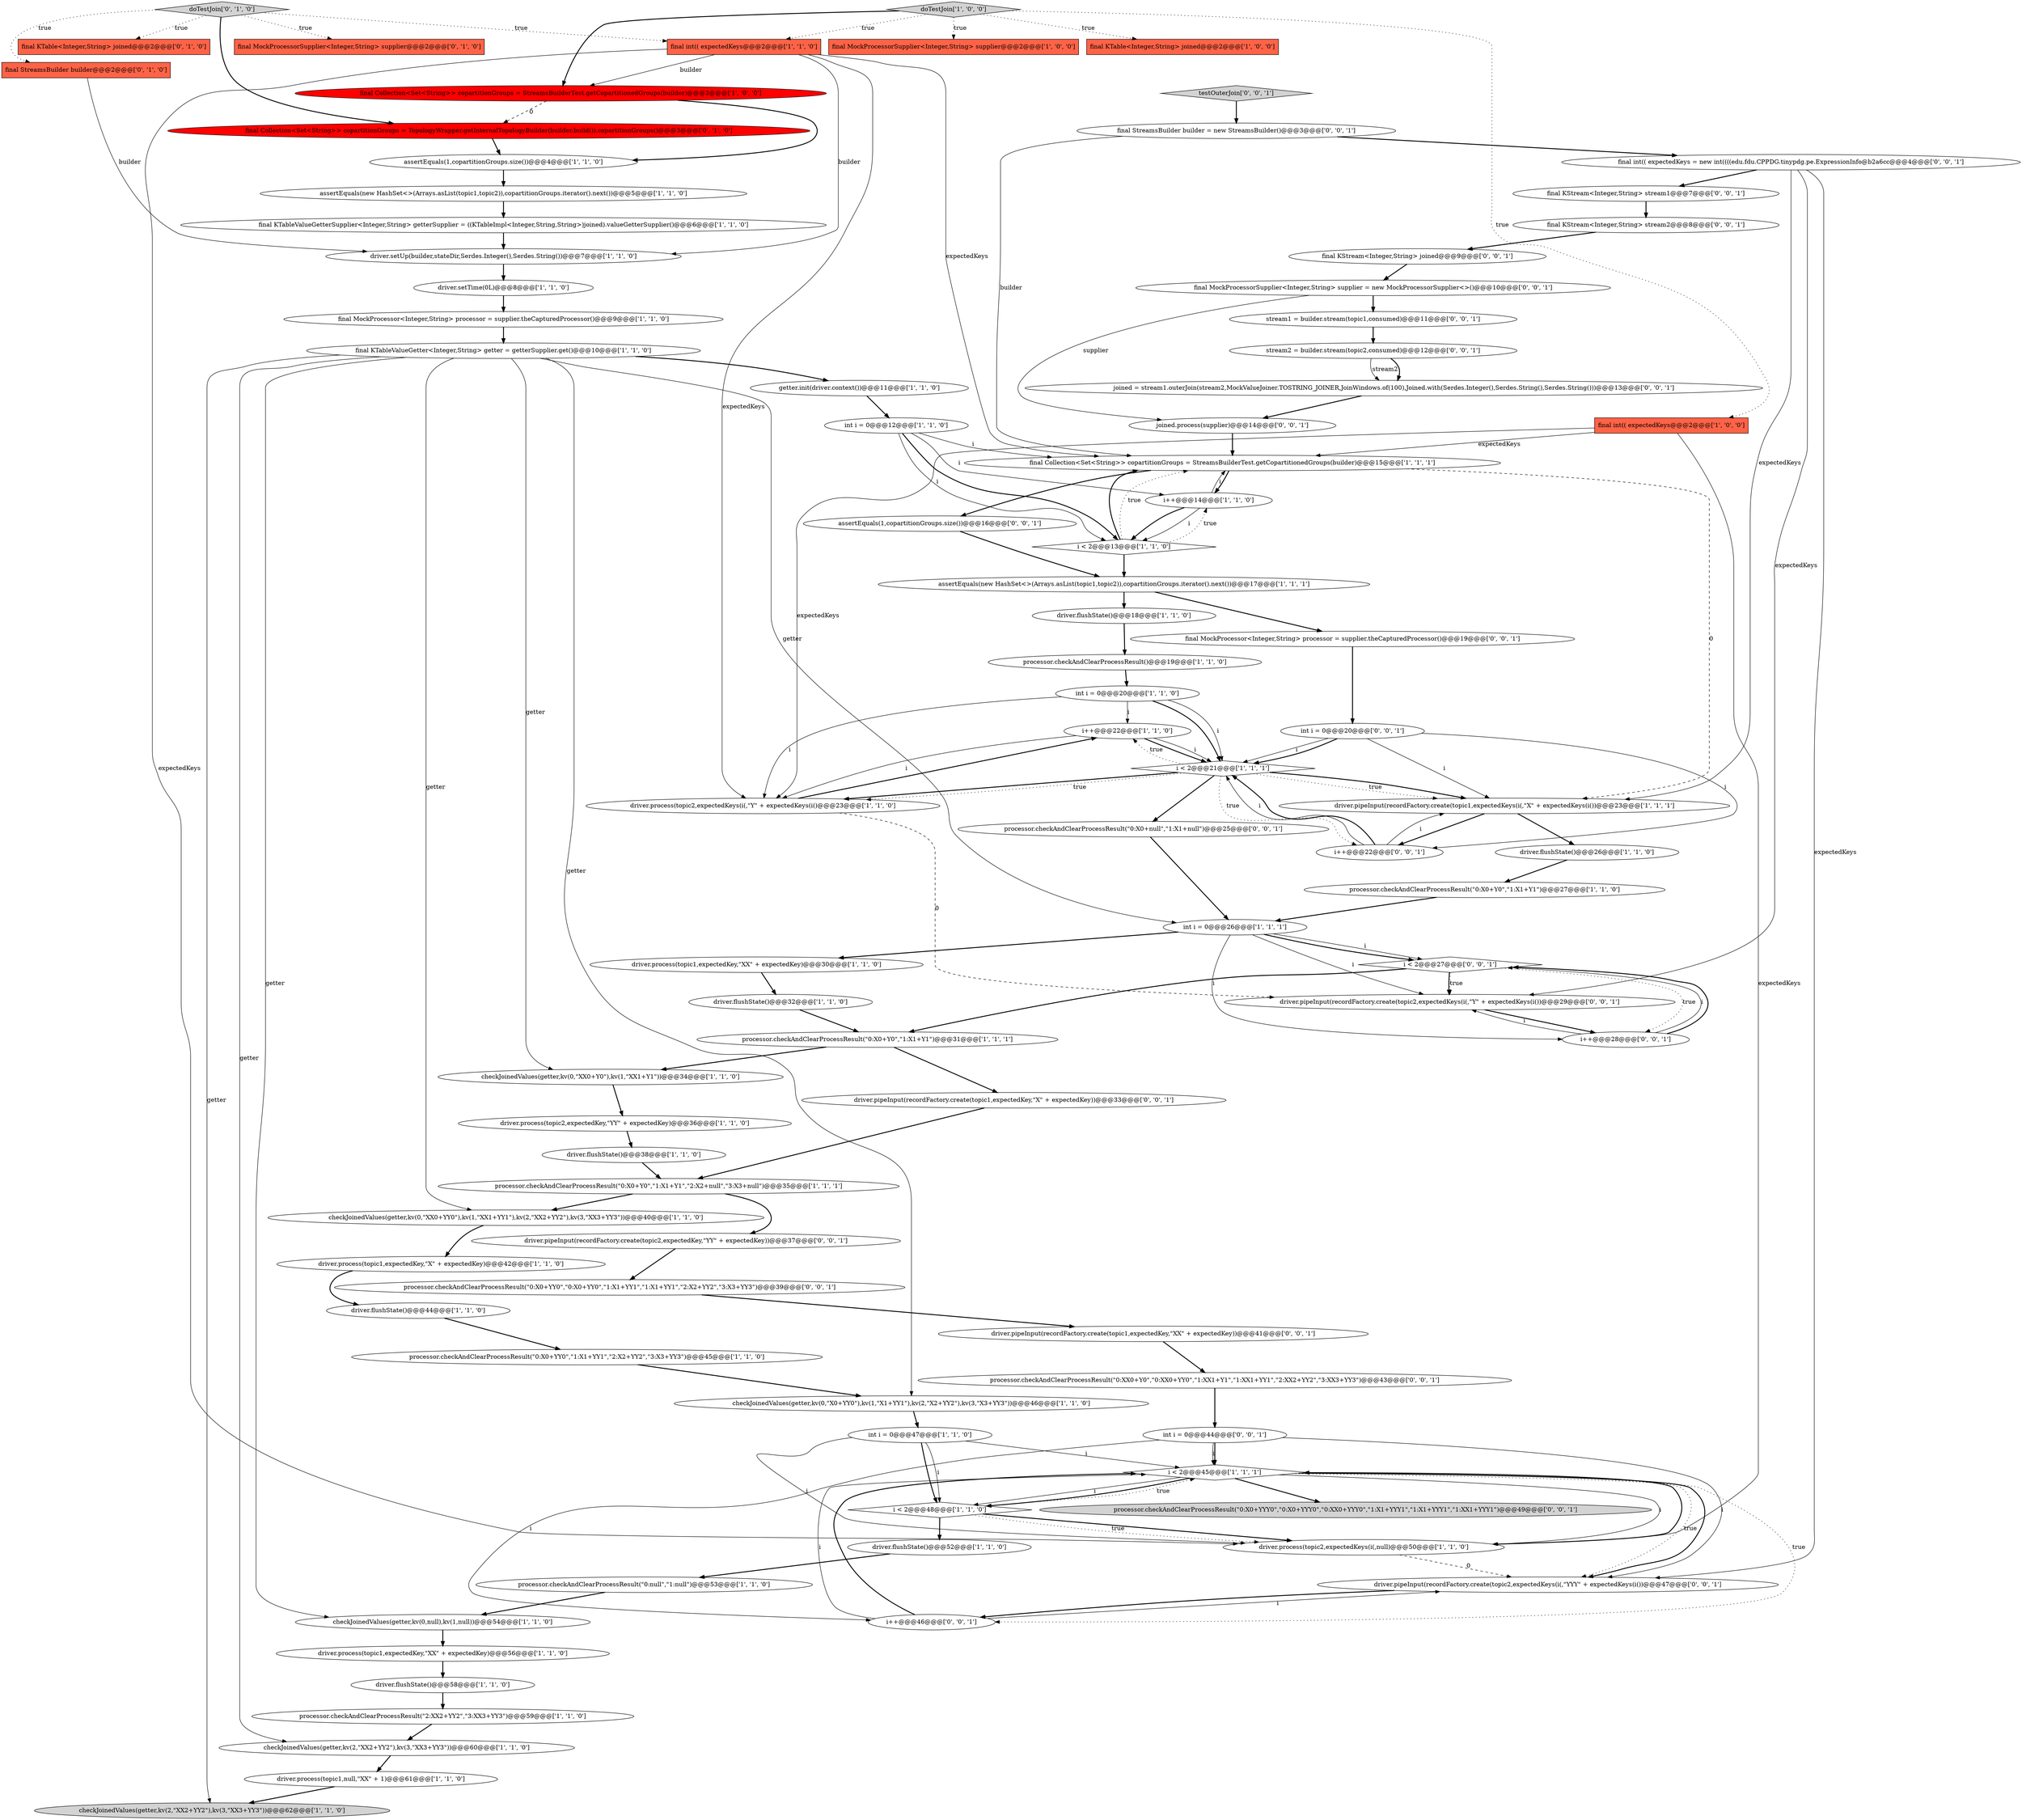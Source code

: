 digraph {
19 [style = filled, label = "i < 2@@@45@@@['1', '1', '1']", fillcolor = white, shape = diamond image = "AAA0AAABBB1BBB"];
42 [style = filled, label = "driver.flushState()@@@38@@@['1', '1', '0']", fillcolor = white, shape = ellipse image = "AAA0AAABBB1BBB"];
53 [style = filled, label = "driver.process(topic2,expectedKeys(i(,null)@@@50@@@['1', '1', '0']", fillcolor = white, shape = ellipse image = "AAA0AAABBB1BBB"];
82 [style = filled, label = "final KStream<Integer,String> stream2@@@8@@@['0', '0', '1']", fillcolor = white, shape = ellipse image = "AAA0AAABBB3BBB"];
77 [style = filled, label = "processor.checkAndClearProcessResult(\"0:X0+YYY0\",\"0:X0+YYY0\",\"0:XX0+YYY0\",\"1:X1+YYY1\",\"1:X1+YYY1\",\"1:XX1+YYY1\")@@@49@@@['0', '0', '1']", fillcolor = lightgray, shape = ellipse image = "AAA0AAABBB3BBB"];
32 [style = filled, label = "final Collection<Set<String>> copartitionGroups = StreamsBuilderTest.getCopartitionedGroups(builder)@@@15@@@['1', '1', '1']", fillcolor = white, shape = ellipse image = "AAA0AAABBB1BBB"];
58 [style = filled, label = "final StreamsBuilder builder@@@2@@@['0', '1', '0']", fillcolor = tomato, shape = box image = "AAA0AAABBB2BBB"];
7 [style = filled, label = "final int(( expectedKeys@@@2@@@['1', '0', '0']", fillcolor = tomato, shape = box image = "AAA0AAABBB1BBB"];
10 [style = filled, label = "driver.setTime(0L)@@@8@@@['1', '1', '0']", fillcolor = white, shape = ellipse image = "AAA0AAABBB1BBB"];
79 [style = filled, label = "i < 2@@@27@@@['0', '0', '1']", fillcolor = white, shape = diamond image = "AAA0AAABBB3BBB"];
24 [style = filled, label = "driver.process(topic1,null,\"XX\" + 1)@@@61@@@['1', '1', '0']", fillcolor = white, shape = ellipse image = "AAA0AAABBB1BBB"];
45 [style = filled, label = "driver.flushState()@@@58@@@['1', '1', '0']", fillcolor = white, shape = ellipse image = "AAA0AAABBB1BBB"];
5 [style = filled, label = "assertEquals(1,copartitionGroups.size())@@@4@@@['1', '1', '0']", fillcolor = white, shape = ellipse image = "AAA0AAABBB1BBB"];
76 [style = filled, label = "final int(( expectedKeys = new int((((edu.fdu.CPPDG.tinypdg.pe.ExpressionInfo@b2a6cc@@@4@@@['0', '0', '1']", fillcolor = white, shape = ellipse image = "AAA0AAABBB3BBB"];
28 [style = filled, label = "processor.checkAndClearProcessResult(\"0:X0+Y0\",\"1:X1+Y1\",\"2:X2+null\",\"3:X3+null\")@@@35@@@['1', '1', '1']", fillcolor = white, shape = ellipse image = "AAA0AAABBB1BBB"];
86 [style = filled, label = "driver.pipeInput(recordFactory.create(topic1,expectedKey,\"XX\" + expectedKey))@@@41@@@['0', '0', '1']", fillcolor = white, shape = ellipse image = "AAA0AAABBB3BBB"];
4 [style = filled, label = "processor.checkAndClearProcessResult(\"2:XX2+YY2\",\"3:XX3+YY3\")@@@59@@@['1', '1', '0']", fillcolor = white, shape = ellipse image = "AAA0AAABBB1BBB"];
23 [style = filled, label = "checkJoinedValues(getter,kv(0,null),kv(1,null))@@@54@@@['1', '1', '0']", fillcolor = white, shape = ellipse image = "AAA0AAABBB1BBB"];
40 [style = filled, label = "int i = 0@@@12@@@['1', '1', '0']", fillcolor = white, shape = ellipse image = "AAA0AAABBB1BBB"];
22 [style = filled, label = "int i = 0@@@26@@@['1', '1', '1']", fillcolor = white, shape = ellipse image = "AAA0AAABBB1BBB"];
83 [style = filled, label = "final KStream<Integer,String> joined@@@9@@@['0', '0', '1']", fillcolor = white, shape = ellipse image = "AAA0AAABBB3BBB"];
52 [style = filled, label = "i++@@@22@@@['1', '1', '0']", fillcolor = white, shape = ellipse image = "AAA0AAABBB1BBB"];
59 [style = filled, label = "driver.pipeInput(recordFactory.create(topic2,expectedKeys(i(,\"Y\" + expectedKeys(i())@@@29@@@['0', '0', '1']", fillcolor = white, shape = ellipse image = "AAA0AAABBB3BBB"];
46 [style = filled, label = "driver.process(topic1,expectedKey,\"X\" + expectedKey)@@@42@@@['1', '1', '0']", fillcolor = white, shape = ellipse image = "AAA0AAABBB1BBB"];
57 [style = filled, label = "final Collection<Set<String>> copartitionGroups = TopologyWrapper.getInternalTopologyBuilder(builder.build()).copartitionGroups()@@@3@@@['0', '1', '0']", fillcolor = red, shape = ellipse image = "AAA1AAABBB2BBB"];
35 [style = filled, label = "processor.checkAndClearProcessResult(\"0:X0+Y0\",\"1:X1+Y1\")@@@31@@@['1', '1', '1']", fillcolor = white, shape = ellipse image = "AAA0AAABBB1BBB"];
17 [style = filled, label = "final int(( expectedKeys@@@2@@@['1', '1', '0']", fillcolor = tomato, shape = box image = "AAA0AAABBB1BBB"];
11 [style = filled, label = "i < 2@@@13@@@['1', '1', '0']", fillcolor = white, shape = diamond image = "AAA0AAABBB1BBB"];
62 [style = filled, label = "joined.process(supplier)@@@14@@@['0', '0', '1']", fillcolor = white, shape = ellipse image = "AAA0AAABBB3BBB"];
6 [style = filled, label = "processor.checkAndClearProcessResult(\"0:X0+Y0\",\"1:X1+Y1\")@@@27@@@['1', '1', '0']", fillcolor = white, shape = ellipse image = "AAA0AAABBB1BBB"];
39 [style = filled, label = "checkJoinedValues(getter,kv(2,\"XX2+YY2\"),kv(3,\"XX3+YY3\"))@@@60@@@['1', '1', '0']", fillcolor = white, shape = ellipse image = "AAA0AAABBB1BBB"];
63 [style = filled, label = "final StreamsBuilder builder = new StreamsBuilder()@@@3@@@['0', '0', '1']", fillcolor = white, shape = ellipse image = "AAA0AAABBB3BBB"];
29 [style = filled, label = "driver.flushState()@@@32@@@['1', '1', '0']", fillcolor = white, shape = ellipse image = "AAA0AAABBB1BBB"];
1 [style = filled, label = "final MockProcessorSupplier<Integer,String> supplier@@@2@@@['1', '0', '0']", fillcolor = tomato, shape = box image = "AAA0AAABBB1BBB"];
47 [style = filled, label = "assertEquals(new HashSet<>(Arrays.asList(topic1,topic2)),copartitionGroups.iterator().next())@@@17@@@['1', '1', '1']", fillcolor = white, shape = ellipse image = "AAA0AAABBB1BBB"];
65 [style = filled, label = "driver.pipeInput(recordFactory.create(topic2,expectedKeys(i(,\"YYY\" + expectedKeys(i())@@@47@@@['0', '0', '1']", fillcolor = white, shape = ellipse image = "AAA0AAABBB3BBB"];
48 [style = filled, label = "driver.flushState()@@@18@@@['1', '1', '0']", fillcolor = white, shape = ellipse image = "AAA0AAABBB1BBB"];
33 [style = filled, label = "processor.checkAndClearProcessResult(\"0:null\",\"1:null\")@@@53@@@['1', '1', '0']", fillcolor = white, shape = ellipse image = "AAA0AAABBB1BBB"];
12 [style = filled, label = "int i = 0@@@47@@@['1', '1', '0']", fillcolor = white, shape = ellipse image = "AAA0AAABBB1BBB"];
69 [style = filled, label = "i++@@@28@@@['0', '0', '1']", fillcolor = white, shape = ellipse image = "AAA0AAABBB3BBB"];
27 [style = filled, label = "driver.process(topic1,expectedKey,\"XX\" + expectedKey)@@@56@@@['1', '1', '0']", fillcolor = white, shape = ellipse image = "AAA0AAABBB1BBB"];
14 [style = filled, label = "i < 2@@@21@@@['1', '1', '1']", fillcolor = white, shape = diamond image = "AAA0AAABBB1BBB"];
13 [style = filled, label = "final KTableValueGetter<Integer,String> getter = getterSupplier.get()@@@10@@@['1', '1', '0']", fillcolor = white, shape = ellipse image = "AAA0AAABBB1BBB"];
70 [style = filled, label = "assertEquals(1,copartitionGroups.size())@@@16@@@['0', '0', '1']", fillcolor = white, shape = ellipse image = "AAA0AAABBB3BBB"];
56 [style = filled, label = "doTestJoin['0', '1', '0']", fillcolor = lightgray, shape = diamond image = "AAA0AAABBB2BBB"];
80 [style = filled, label = "driver.pipeInput(recordFactory.create(topic2,expectedKey,\"YY\" + expectedKey))@@@37@@@['0', '0', '1']", fillcolor = white, shape = ellipse image = "AAA0AAABBB3BBB"];
0 [style = filled, label = "doTestJoin['1', '0', '0']", fillcolor = lightgray, shape = diamond image = "AAA0AAABBB1BBB"];
61 [style = filled, label = "stream1 = builder.stream(topic1,consumed)@@@11@@@['0', '0', '1']", fillcolor = white, shape = ellipse image = "AAA0AAABBB3BBB"];
51 [style = filled, label = "checkJoinedValues(getter,kv(0,\"XX0+Y0\"),kv(1,\"XX1+Y1\"))@@@34@@@['1', '1', '0']", fillcolor = white, shape = ellipse image = "AAA0AAABBB1BBB"];
3 [style = filled, label = "assertEquals(new HashSet<>(Arrays.asList(topic1,topic2)),copartitionGroups.iterator().next())@@@5@@@['1', '1', '0']", fillcolor = white, shape = ellipse image = "AAA0AAABBB1BBB"];
8 [style = filled, label = "final KTableValueGetterSupplier<Integer,String> getterSupplier = ((KTableImpl<Integer,String,String>)joined).valueGetterSupplier()@@@6@@@['1', '1', '0']", fillcolor = white, shape = ellipse image = "AAA0AAABBB1BBB"];
16 [style = filled, label = "checkJoinedValues(getter,kv(2,\"XX2+YY2\"),kv(3,\"XX3+YY3\"))@@@62@@@['1', '1', '0']", fillcolor = lightgray, shape = ellipse image = "AAA0AAABBB1BBB"];
64 [style = filled, label = "processor.checkAndClearProcessResult(\"0:X0+YY0\",\"0:X0+YY0\",\"1:X1+YY1\",\"1:X1+YY1\",\"2:X2+YY2\",\"3:X3+YY3\")@@@39@@@['0', '0', '1']", fillcolor = white, shape = ellipse image = "AAA0AAABBB3BBB"];
75 [style = filled, label = "int i = 0@@@44@@@['0', '0', '1']", fillcolor = white, shape = ellipse image = "AAA0AAABBB3BBB"];
21 [style = filled, label = "driver.pipeInput(recordFactory.create(topic1,expectedKeys(i(,\"X\" + expectedKeys(i())@@@23@@@['1', '1', '1']", fillcolor = white, shape = ellipse image = "AAA0AAABBB1BBB"];
85 [style = filled, label = "processor.checkAndClearProcessResult(\"0:XX0+Y0\",\"0:XX0+YY0\",\"1:XX1+Y1\",\"1:XX1+YY1\",\"2:XX2+YY2\",\"3:XX3+YY3\")@@@43@@@['0', '0', '1']", fillcolor = white, shape = ellipse image = "AAA0AAABBB3BBB"];
25 [style = filled, label = "i++@@@14@@@['1', '1', '0']", fillcolor = white, shape = ellipse image = "AAA0AAABBB1BBB"];
30 [style = filled, label = "driver.process(topic1,expectedKey,\"XX\" + expectedKey)@@@30@@@['1', '1', '0']", fillcolor = white, shape = ellipse image = "AAA0AAABBB1BBB"];
37 [style = filled, label = "getter.init(driver.context())@@@11@@@['1', '1', '0']", fillcolor = white, shape = ellipse image = "AAA0AAABBB1BBB"];
20 [style = filled, label = "driver.process(topic2,expectedKey,\"YY\" + expectedKey)@@@36@@@['1', '1', '0']", fillcolor = white, shape = ellipse image = "AAA0AAABBB1BBB"];
38 [style = filled, label = "checkJoinedValues(getter,kv(0,\"XX0+YY0\"),kv(1,\"XX1+YY1\"),kv(2,\"XX2+YY2\"),kv(3,\"XX3+YY3\"))@@@40@@@['1', '1', '0']", fillcolor = white, shape = ellipse image = "AAA0AAABBB1BBB"];
49 [style = filled, label = "driver.flushState()@@@26@@@['1', '1', '0']", fillcolor = white, shape = ellipse image = "AAA0AAABBB1BBB"];
60 [style = filled, label = "driver.pipeInput(recordFactory.create(topic1,expectedKey,\"X\" + expectedKey))@@@33@@@['0', '0', '1']", fillcolor = white, shape = ellipse image = "AAA0AAABBB3BBB"];
54 [style = filled, label = "final KTable<Integer,String> joined@@@2@@@['0', '1', '0']", fillcolor = tomato, shape = box image = "AAA0AAABBB2BBB"];
73 [style = filled, label = "int i = 0@@@20@@@['0', '0', '1']", fillcolor = white, shape = ellipse image = "AAA0AAABBB3BBB"];
26 [style = filled, label = "int i = 0@@@20@@@['1', '1', '0']", fillcolor = white, shape = ellipse image = "AAA0AAABBB1BBB"];
78 [style = filled, label = "final MockProcessor<Integer,String> processor = supplier.theCapturedProcessor()@@@19@@@['0', '0', '1']", fillcolor = white, shape = ellipse image = "AAA0AAABBB3BBB"];
34 [style = filled, label = "driver.setUp(builder,stateDir,Serdes.Integer(),Serdes.String())@@@7@@@['1', '1', '0']", fillcolor = white, shape = ellipse image = "AAA0AAABBB1BBB"];
50 [style = filled, label = "processor.checkAndClearProcessResult()@@@19@@@['1', '1', '0']", fillcolor = white, shape = ellipse image = "AAA0AAABBB1BBB"];
66 [style = filled, label = "processor.checkAndClearProcessResult(\"0:X0+null\",\"1:X1+null\")@@@25@@@['0', '0', '1']", fillcolor = white, shape = ellipse image = "AAA0AAABBB3BBB"];
68 [style = filled, label = "joined = stream1.outerJoin(stream2,MockValueJoiner.TOSTRING_JOINER,JoinWindows.of(100),Joined.with(Serdes.Integer(),Serdes.String(),Serdes.String()))@@@13@@@['0', '0', '1']", fillcolor = white, shape = ellipse image = "AAA0AAABBB3BBB"];
43 [style = filled, label = "processor.checkAndClearProcessResult(\"0:X0+YY0\",\"1:X1+YY1\",\"2:X2+YY2\",\"3:X3+YY3\")@@@45@@@['1', '1', '0']", fillcolor = white, shape = ellipse image = "AAA0AAABBB1BBB"];
74 [style = filled, label = "i++@@@22@@@['0', '0', '1']", fillcolor = white, shape = ellipse image = "AAA0AAABBB3BBB"];
15 [style = filled, label = "driver.process(topic2,expectedKeys(i(,\"Y\" + expectedKeys(i()@@@23@@@['1', '1', '0']", fillcolor = white, shape = ellipse image = "AAA0AAABBB1BBB"];
9 [style = filled, label = "final KTable<Integer,String> joined@@@2@@@['1', '0', '0']", fillcolor = tomato, shape = box image = "AAA0AAABBB1BBB"];
41 [style = filled, label = "i < 2@@@48@@@['1', '1', '0']", fillcolor = white, shape = diamond image = "AAA0AAABBB1BBB"];
84 [style = filled, label = "stream2 = builder.stream(topic2,consumed)@@@12@@@['0', '0', '1']", fillcolor = white, shape = ellipse image = "AAA0AAABBB3BBB"];
71 [style = filled, label = "final KStream<Integer,String> stream1@@@7@@@['0', '0', '1']", fillcolor = white, shape = ellipse image = "AAA0AAABBB3BBB"];
44 [style = filled, label = "driver.flushState()@@@44@@@['1', '1', '0']", fillcolor = white, shape = ellipse image = "AAA0AAABBB1BBB"];
55 [style = filled, label = "final MockProcessorSupplier<Integer,String> supplier@@@2@@@['0', '1', '0']", fillcolor = tomato, shape = box image = "AAA0AAABBB2BBB"];
2 [style = filled, label = "checkJoinedValues(getter,kv(0,\"X0+YY0\"),kv(1,\"X1+YY1\"),kv(2,\"X2+YY2\"),kv(3,\"X3+YY3\"))@@@46@@@['1', '1', '0']", fillcolor = white, shape = ellipse image = "AAA0AAABBB1BBB"];
18 [style = filled, label = "final MockProcessor<Integer,String> processor = supplier.theCapturedProcessor()@@@9@@@['1', '1', '0']", fillcolor = white, shape = ellipse image = "AAA0AAABBB1BBB"];
81 [style = filled, label = "i++@@@46@@@['0', '0', '1']", fillcolor = white, shape = ellipse image = "AAA0AAABBB3BBB"];
36 [style = filled, label = "driver.flushState()@@@52@@@['1', '1', '0']", fillcolor = white, shape = ellipse image = "AAA0AAABBB1BBB"];
31 [style = filled, label = "final Collection<Set<String>> copartitionGroups = StreamsBuilderTest.getCopartitionedGroups(builder)@@@3@@@['1', '0', '0']", fillcolor = red, shape = ellipse image = "AAA1AAABBB1BBB"];
67 [style = filled, label = "testOuterJoin['0', '0', '1']", fillcolor = lightgray, shape = diamond image = "AAA0AAABBB3BBB"];
72 [style = filled, label = "final MockProcessorSupplier<Integer,String> supplier = new MockProcessorSupplier<>()@@@10@@@['0', '0', '1']", fillcolor = white, shape = ellipse image = "AAA0AAABBB3BBB"];
14->66 [style = bold, label=""];
12->53 [style = solid, label="i"];
5->3 [style = bold, label=""];
73->74 [style = solid, label="i"];
21->74 [style = bold, label=""];
13->22 [style = solid, label="getter"];
81->19 [style = solid, label="i"];
6->22 [style = bold, label=""];
17->53 [style = solid, label="expectedKeys"];
19->41 [style = solid, label="i"];
28->38 [style = bold, label=""];
65->81 [style = bold, label=""];
64->86 [style = bold, label=""];
39->24 [style = bold, label=""];
22->79 [style = bold, label=""];
40->32 [style = solid, label="i"];
75->19 [style = solid, label="i"];
76->71 [style = bold, label=""];
36->33 [style = bold, label=""];
17->34 [style = solid, label="builder"];
7->53 [style = solid, label="expectedKeys"];
84->68 [style = solid, label="stream2"];
22->30 [style = bold, label=""];
76->59 [style = solid, label="expectedKeys"];
30->29 [style = bold, label=""];
26->15 [style = solid, label="i"];
53->19 [style = bold, label=""];
40->11 [style = bold, label=""];
22->69 [style = solid, label="i"];
14->21 [style = dotted, label="true"];
52->14 [style = bold, label=""];
75->19 [style = bold, label=""];
17->31 [style = solid, label="builder"];
73->14 [style = solid, label="i"];
15->59 [style = dashed, label="0"];
15->52 [style = bold, label=""];
13->51 [style = solid, label="getter"];
19->53 [style = solid, label="i"];
32->25 [style = bold, label=""];
27->45 [style = bold, label=""];
56->58 [style = dotted, label="true"];
56->54 [style = dotted, label="true"];
13->39 [style = solid, label="getter"];
32->70 [style = bold, label=""];
63->32 [style = solid, label="builder"];
58->34 [style = solid, label="builder"];
0->7 [style = dotted, label="true"];
79->69 [style = dotted, label="true"];
8->34 [style = bold, label=""];
28->80 [style = bold, label=""];
75->81 [style = solid, label="i"];
12->19 [style = solid, label="i"];
47->48 [style = bold, label=""];
31->57 [style = dashed, label="0"];
31->5 [style = bold, label=""];
25->32 [style = solid, label="i"];
26->14 [style = bold, label=""];
48->50 [style = bold, label=""];
14->52 [style = dotted, label="true"];
56->57 [style = bold, label=""];
69->79 [style = solid, label="i"];
19->65 [style = dotted, label="true"];
13->23 [style = solid, label="getter"];
33->23 [style = bold, label=""];
12->41 [style = bold, label=""];
41->53 [style = bold, label=""];
13->37 [style = bold, label=""];
22->79 [style = solid, label="i"];
25->11 [style = solid, label="i"];
41->53 [style = dotted, label="true"];
84->68 [style = bold, label=""];
74->14 [style = solid, label="i"];
19->41 [style = bold, label=""];
79->59 [style = bold, label=""];
7->15 [style = solid, label="expectedKeys"];
72->61 [style = bold, label=""];
40->11 [style = solid, label="i"];
57->5 [style = bold, label=""];
38->46 [style = bold, label=""];
14->15 [style = bold, label=""];
29->35 [style = bold, label=""];
74->21 [style = solid, label="i"];
78->73 [style = bold, label=""];
35->51 [style = bold, label=""];
14->21 [style = bold, label=""];
0->31 [style = bold, label=""];
80->64 [style = bold, label=""];
46->44 [style = bold, label=""];
56->55 [style = dotted, label="true"];
12->41 [style = solid, label="i"];
10->18 [style = bold, label=""];
81->65 [style = solid, label="i"];
62->32 [style = bold, label=""];
76->21 [style = solid, label="expectedKeys"];
4->39 [style = bold, label=""];
47->78 [style = bold, label=""];
69->79 [style = bold, label=""];
17->15 [style = solid, label="expectedKeys"];
43->2 [style = bold, label=""];
11->32 [style = bold, label=""];
74->14 [style = bold, label=""];
51->20 [style = bold, label=""];
82->83 [style = bold, label=""];
76->65 [style = solid, label="expectedKeys"];
41->36 [style = bold, label=""];
67->63 [style = bold, label=""];
13->38 [style = solid, label="getter"];
3->8 [style = bold, label=""];
70->47 [style = bold, label=""];
73->14 [style = bold, label=""];
60->28 [style = bold, label=""];
14->74 [style = dotted, label="true"];
53->65 [style = dashed, label="0"];
11->47 [style = bold, label=""];
20->42 [style = bold, label=""];
21->49 [style = bold, label=""];
59->69 [style = bold, label=""];
7->32 [style = solid, label="expectedKeys"];
42->28 [style = bold, label=""];
35->60 [style = bold, label=""];
32->21 [style = dashed, label="0"];
0->9 [style = dotted, label="true"];
49->6 [style = bold, label=""];
66->22 [style = bold, label=""];
19->77 [style = bold, label=""];
41->19 [style = dotted, label="true"];
26->14 [style = solid, label="i"];
52->14 [style = solid, label="i"];
0->1 [style = dotted, label="true"];
19->81 [style = dotted, label="true"];
50->26 [style = bold, label=""];
52->15 [style = solid, label="i"];
11->32 [style = dotted, label="true"];
22->59 [style = solid, label="i"];
61->84 [style = bold, label=""];
79->35 [style = bold, label=""];
23->27 [style = bold, label=""];
17->32 [style = solid, label="expectedKeys"];
26->52 [style = solid, label="i"];
13->16 [style = solid, label="getter"];
68->62 [style = bold, label=""];
81->19 [style = bold, label=""];
13->2 [style = solid, label="getter"];
56->17 [style = dotted, label="true"];
19->65 [style = bold, label=""];
34->10 [style = bold, label=""];
85->75 [style = bold, label=""];
44->43 [style = bold, label=""];
2->12 [style = bold, label=""];
45->4 [style = bold, label=""];
24->16 [style = bold, label=""];
14->15 [style = dotted, label="true"];
72->62 [style = solid, label="supplier"];
11->25 [style = dotted, label="true"];
86->85 [style = bold, label=""];
71->82 [style = bold, label=""];
79->59 [style = dotted, label="true"];
25->11 [style = bold, label=""];
63->76 [style = bold, label=""];
18->13 [style = bold, label=""];
69->59 [style = solid, label="i"];
40->25 [style = solid, label="i"];
0->17 [style = dotted, label="true"];
75->65 [style = solid, label="i"];
37->40 [style = bold, label=""];
83->72 [style = bold, label=""];
73->21 [style = solid, label="i"];
}
